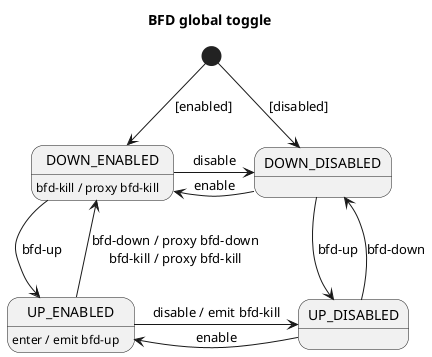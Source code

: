 
Input signals:
* enable
* disable
* bfd-up
* bfd-down
* bfd-kill

Output signals:
* bfd-up
* bfd-down
* bfd-kill

@startuml
title BFD global toggle
[*] --> DOWN_ENABLED : [enabled]
[*] --> DOWN_DISABLED : [disabled]

DOWN_ENABLED -r-> DOWN_DISABLED : disable
DOWN_ENABLED --> UP_ENABLED : bfd-up
DOWN_ENABLED : bfd-kill / proxy bfd-kill

DOWN_DISABLED -l-> DOWN_ENABLED : enable
DOWN_DISABLED --> UP_DISABLED : bfd-up

UP_ENABLED -r-> UP_DISABLED : disable / emit bfd-kill
UP_ENABLED -u-> DOWN_ENABLED : bfd-down / proxy bfd-down\nbfd-kill / proxy bfd-kill
UP_ENABLED : enter / emit bfd-up

UP_DISABLED -l-> UP_ENABLED : enable
UP_DISABLED -u-> DOWN_DISABLED : bfd-down

@enduml
